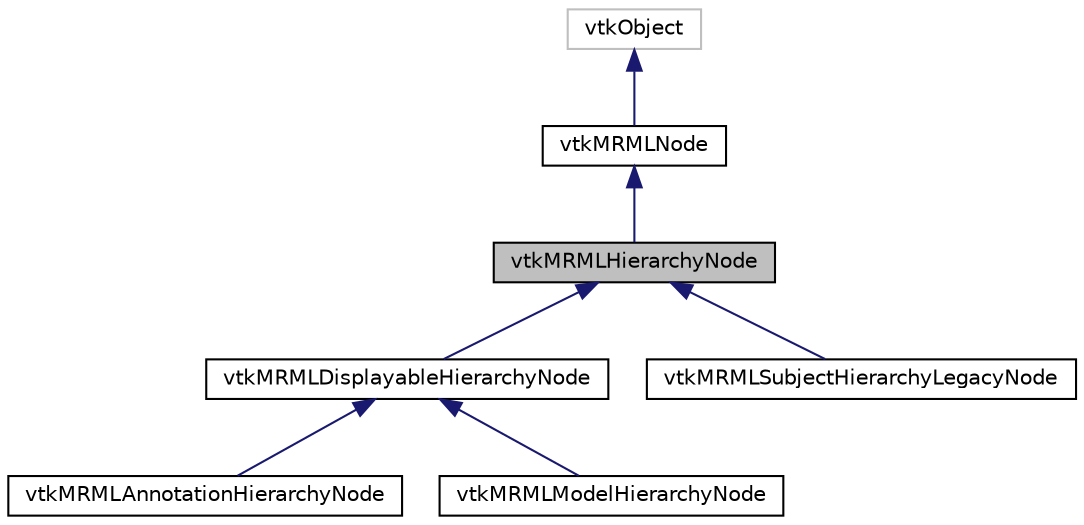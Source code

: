 digraph "vtkMRMLHierarchyNode"
{
  bgcolor="transparent";
  edge [fontname="Helvetica",fontsize="10",labelfontname="Helvetica",labelfontsize="10"];
  node [fontname="Helvetica",fontsize="10",shape=record];
  Node0 [label="vtkMRMLHierarchyNode",height=0.2,width=0.4,color="black", fillcolor="grey75", style="filled", fontcolor="black"];
  Node1 -> Node0 [dir="back",color="midnightblue",fontsize="10",style="solid",fontname="Helvetica"];
  Node1 [label="vtkMRMLNode",height=0.2,width=0.4,color="black",URL="$classvtkMRMLNode.html",tooltip="Abstract Superclass for all specific types of MRML nodes. "];
  Node2 -> Node1 [dir="back",color="midnightblue",fontsize="10",style="solid",fontname="Helvetica"];
  Node2 [label="vtkObject",height=0.2,width=0.4,color="grey75"];
  Node0 -> Node3 [dir="back",color="midnightblue",fontsize="10",style="solid",fontname="Helvetica"];
  Node3 [label="vtkMRMLDisplayableHierarchyNode",height=0.2,width=0.4,color="black",URL="$classvtkMRMLDisplayableHierarchyNode.html",tooltip="MRML node to represent a hierarchy of displayable nodes. "];
  Node3 -> Node4 [dir="back",color="midnightblue",fontsize="10",style="solid",fontname="Helvetica"];
  Node4 [label="vtkMRMLAnnotationHierarchyNode",height=0.2,width=0.4,color="black",URL="$classvtkMRMLAnnotationHierarchyNode.html"];
  Node3 -> Node5 [dir="back",color="midnightblue",fontsize="10",style="solid",fontname="Helvetica"];
  Node5 [label="vtkMRMLModelHierarchyNode",height=0.2,width=0.4,color="black",URL="$classvtkMRMLModelHierarchyNode.html",tooltip="MRML node to represent a hierarchyu of models. "];
  Node0 -> Node6 [dir="back",color="midnightblue",fontsize="10",style="solid",fontname="Helvetica"];
  Node6 [label="vtkMRMLSubjectHierarchyLegacyNode",height=0.2,width=0.4,color="black",URL="$classvtkMRMLSubjectHierarchyLegacyNode.html",tooltip="Legacy subject hierarchy node to allow loading older MRML scenes. "];
}
